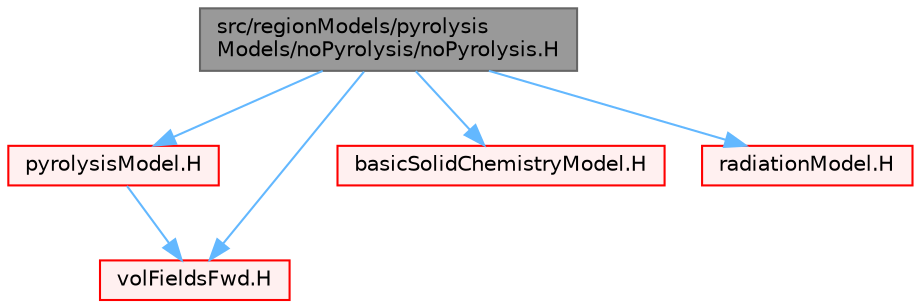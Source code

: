 digraph "src/regionModels/pyrolysisModels/noPyrolysis/noPyrolysis.H"
{
 // LATEX_PDF_SIZE
  bgcolor="transparent";
  edge [fontname=Helvetica,fontsize=10,labelfontname=Helvetica,labelfontsize=10];
  node [fontname=Helvetica,fontsize=10,shape=box,height=0.2,width=0.4];
  Node1 [id="Node000001",label="src/regionModels/pyrolysis\lModels/noPyrolysis/noPyrolysis.H",height=0.2,width=0.4,color="gray40", fillcolor="grey60", style="filled", fontcolor="black",tooltip=" "];
  Node1 -> Node2 [id="edge1_Node000001_Node000002",color="steelblue1",style="solid",tooltip=" "];
  Node2 [id="Node000002",label="pyrolysisModel.H",height=0.2,width=0.4,color="red", fillcolor="#FFF0F0", style="filled",URL="$pyrolysisModel_8H.html",tooltip=" "];
  Node2 -> Node95 [id="edge2_Node000002_Node000095",color="steelblue1",style="solid",tooltip=" "];
  Node95 [id="Node000095",label="volFieldsFwd.H",height=0.2,width=0.4,color="red", fillcolor="#FFF0F0", style="filled",URL="$volFieldsFwd_8H.html",tooltip="Forwards and collection of common volume field types."];
  Node1 -> Node95 [id="edge3_Node000001_Node000095",color="steelblue1",style="solid",tooltip=" "];
  Node1 -> Node433 [id="edge4_Node000001_Node000433",color="steelblue1",style="solid",tooltip=" "];
  Node433 [id="Node000433",label="basicSolidChemistryModel.H",height=0.2,width=0.4,color="red", fillcolor="#FFF0F0", style="filled",URL="$basicSolidChemistryModel_8H.html",tooltip=" "];
  Node1 -> Node453 [id="edge5_Node000001_Node000453",color="steelblue1",style="solid",tooltip=" "];
  Node453 [id="Node000453",label="radiationModel.H",height=0.2,width=0.4,color="red", fillcolor="#FFF0F0", style="filled",URL="$radiationModel_8H.html",tooltip=" "];
}
